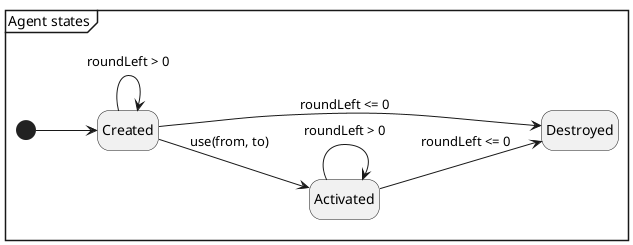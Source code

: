 @startuml
'https://plantuml.com/state-diagram
left to right direction
mainframe Agent states
hide empty description

state Created
state Destroyed
state Activated
[*] --> Created
Created --> Created : roundLeft > 0
Created --> Destroyed : roundLeft <= 0
Created --> Activated : use(from, to)
Activated --> Activated : roundLeft > 0
Activated --> Destroyed : roundLeft <= 0
@enduml
